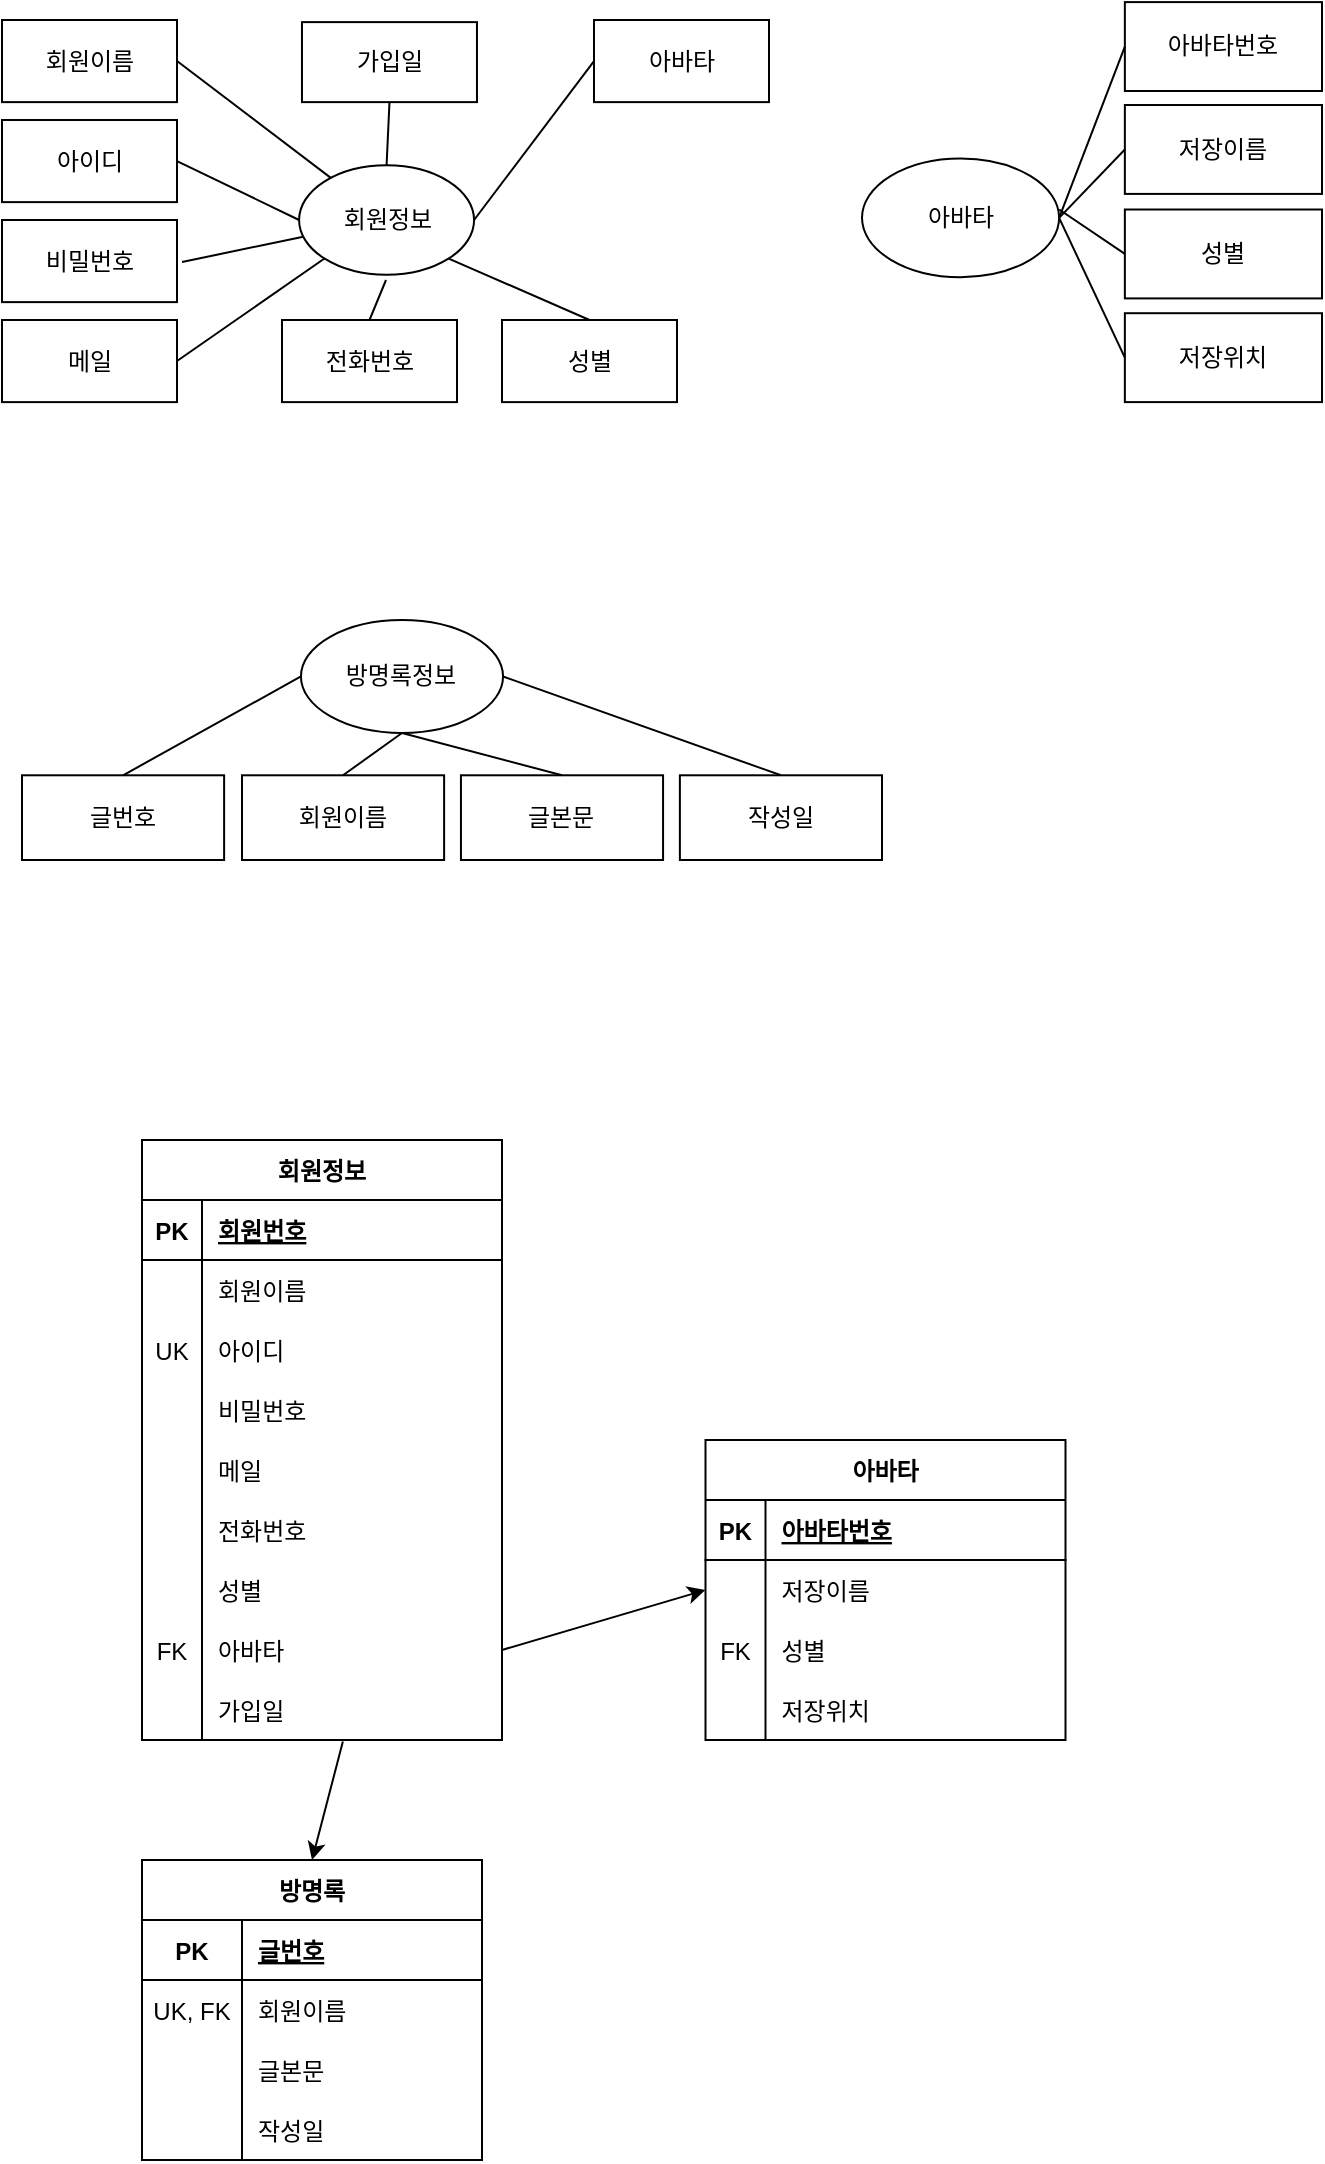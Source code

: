 <mxfile version="17.4.3" type="device"><diagram id="eZOvt6Ljm76jmmRWJFZc" name="Page-1"><mxGraphModel dx="669" dy="963" grid="1" gridSize="10" guides="1" tooltips="1" connect="1" arrows="1" fold="1" page="1" pageScale="1" pageWidth="827" pageHeight="1169" math="0" shadow="0"><root><mxCell id="0"/><mxCell id="1" parent="0"/><mxCell id="ATHvkFgo0lMXOW8yTNnK-32" value="" style="group" vertex="1" connectable="0" parent="1"><mxGeometry x="460" y="41.05" width="230" height="200" as="geometry"/></mxCell><mxCell id="ATHvkFgo0lMXOW8yTNnK-22" value="아바타" style="ellipse;whiteSpace=wrap;html=1;" vertex="1" parent="ATHvkFgo0lMXOW8yTNnK-32"><mxGeometry y="78.257" width="98.571" height="59.259" as="geometry"/></mxCell><mxCell id="ATHvkFgo0lMXOW8yTNnK-24" value="아바타번호" style="rounded=0;whiteSpace=wrap;html=1;" vertex="1" parent="ATHvkFgo0lMXOW8yTNnK-32"><mxGeometry x="131.429" width="98.571" height="44.444" as="geometry"/></mxCell><mxCell id="ATHvkFgo0lMXOW8yTNnK-25" value="저장이름" style="rounded=0;whiteSpace=wrap;html=1;" vertex="1" parent="ATHvkFgo0lMXOW8yTNnK-32"><mxGeometry x="131.429" y="51.459" width="98.571" height="44.444" as="geometry"/></mxCell><mxCell id="ATHvkFgo0lMXOW8yTNnK-26" value="성별" style="rounded=0;whiteSpace=wrap;html=1;" vertex="1" parent="ATHvkFgo0lMXOW8yTNnK-32"><mxGeometry x="131.429" y="103.704" width="98.571" height="44.444" as="geometry"/></mxCell><mxCell id="ATHvkFgo0lMXOW8yTNnK-27" value="저장위치" style="rounded=0;whiteSpace=wrap;html=1;" vertex="1" parent="ATHvkFgo0lMXOW8yTNnK-32"><mxGeometry x="131.429" y="155.556" width="98.571" height="44.444" as="geometry"/></mxCell><mxCell id="ATHvkFgo0lMXOW8yTNnK-28" value="" style="endArrow=none;html=1;rounded=0;exitX=1;exitY=0.5;exitDx=0;exitDy=0;entryX=0;entryY=0.5;entryDx=0;entryDy=0;" edge="1" parent="ATHvkFgo0lMXOW8yTNnK-32" source="ATHvkFgo0lMXOW8yTNnK-22" target="ATHvkFgo0lMXOW8yTNnK-24"><mxGeometry width="50" height="50" relative="1" as="geometry"><mxPoint x="-131.429" y="162.963" as="sourcePoint"/><mxPoint x="-90.357" y="125.926" as="targetPoint"/></mxGeometry></mxCell><mxCell id="ATHvkFgo0lMXOW8yTNnK-29" value="" style="endArrow=none;html=1;rounded=0;entryX=1;entryY=0.5;entryDx=0;entryDy=0;exitX=0;exitY=0.5;exitDx=0;exitDy=0;" edge="1" parent="ATHvkFgo0lMXOW8yTNnK-32" source="ATHvkFgo0lMXOW8yTNnK-25" target="ATHvkFgo0lMXOW8yTNnK-22"><mxGeometry width="50" height="50" relative="1" as="geometry"><mxPoint x="-131.429" y="162.963" as="sourcePoint"/><mxPoint x="-90.357" y="125.926" as="targetPoint"/></mxGeometry></mxCell><mxCell id="ATHvkFgo0lMXOW8yTNnK-30" value="" style="endArrow=none;html=1;rounded=0;exitX=0;exitY=0.5;exitDx=0;exitDy=0;" edge="1" parent="ATHvkFgo0lMXOW8yTNnK-32" source="ATHvkFgo0lMXOW8yTNnK-26"><mxGeometry width="50" height="50" relative="1" as="geometry"><mxPoint x="-131.429" y="162.963" as="sourcePoint"/><mxPoint x="98.571" y="103.704" as="targetPoint"/></mxGeometry></mxCell><mxCell id="ATHvkFgo0lMXOW8yTNnK-31" value="" style="endArrow=none;html=1;rounded=0;exitX=0;exitY=0.5;exitDx=0;exitDy=0;entryX=1;entryY=0.5;entryDx=0;entryDy=0;" edge="1" parent="ATHvkFgo0lMXOW8yTNnK-32" source="ATHvkFgo0lMXOW8yTNnK-27" target="ATHvkFgo0lMXOW8yTNnK-22"><mxGeometry width="50" height="50" relative="1" as="geometry"><mxPoint x="-131.429" y="162.963" as="sourcePoint"/><mxPoint x="106.786" y="111.111" as="targetPoint"/></mxGeometry></mxCell><mxCell id="ATHvkFgo0lMXOW8yTNnK-35" value="" style="group" vertex="1" connectable="0" parent="1"><mxGeometry x="30" y="50.003" width="383.495" height="191.051" as="geometry"/></mxCell><mxCell id="ATHvkFgo0lMXOW8yTNnK-1" value="회원정보" style="ellipse;whiteSpace=wrap;html=1;" vertex="1" parent="ATHvkFgo0lMXOW8yTNnK-35"><mxGeometry x="148.542" y="72.629" width="87.5" height="54.737" as="geometry"/></mxCell><mxCell id="ATHvkFgo0lMXOW8yTNnK-3" value="회원이름" style="rounded=0;whiteSpace=wrap;html=1;" vertex="1" parent="ATHvkFgo0lMXOW8yTNnK-35"><mxGeometry x="0.003" width="87.5" height="41.053" as="geometry"/></mxCell><mxCell id="ATHvkFgo0lMXOW8yTNnK-4" value="아이디" style="rounded=0;whiteSpace=wrap;html=1;" vertex="1" parent="ATHvkFgo0lMXOW8yTNnK-35"><mxGeometry y="50.001" width="87.5" height="41.053" as="geometry"/></mxCell><mxCell id="ATHvkFgo0lMXOW8yTNnK-5" value="비밀번호" style="rounded=0;whiteSpace=wrap;html=1;" vertex="1" parent="ATHvkFgo0lMXOW8yTNnK-35"><mxGeometry y="100.002" width="87.5" height="41.053" as="geometry"/></mxCell><mxCell id="ATHvkFgo0lMXOW8yTNnK-6" value="메일" style="rounded=0;whiteSpace=wrap;html=1;" vertex="1" parent="ATHvkFgo0lMXOW8yTNnK-35"><mxGeometry x="0.003" y="149.995" width="87.5" height="41.053" as="geometry"/></mxCell><mxCell id="ATHvkFgo0lMXOW8yTNnK-7" value="전화번호" style="rounded=0;whiteSpace=wrap;html=1;" vertex="1" parent="ATHvkFgo0lMXOW8yTNnK-35"><mxGeometry x="140.005" y="149.998" width="87.5" height="41.053" as="geometry"/></mxCell><mxCell id="ATHvkFgo0lMXOW8yTNnK-8" value="성별" style="rounded=0;whiteSpace=wrap;html=1;" vertex="1" parent="ATHvkFgo0lMXOW8yTNnK-35"><mxGeometry x="250" y="149.995" width="87.5" height="41.053" as="geometry"/></mxCell><mxCell id="ATHvkFgo0lMXOW8yTNnK-9" value="아바타" style="rounded=0;whiteSpace=wrap;html=1;" vertex="1" parent="ATHvkFgo0lMXOW8yTNnK-35"><mxGeometry x="295.995" y="0.004" width="87.5" height="41.053" as="geometry"/></mxCell><mxCell id="ATHvkFgo0lMXOW8yTNnK-10" value="가입일" style="rounded=0;whiteSpace=wrap;html=1;" vertex="1" parent="ATHvkFgo0lMXOW8yTNnK-35"><mxGeometry x="149.99" y="1.057" width="87.5" height="40" as="geometry"/></mxCell><mxCell id="ATHvkFgo0lMXOW8yTNnK-13" value="" style="endArrow=none;html=1;rounded=0;exitX=1;exitY=0.5;exitDx=0;exitDy=0;" edge="1" parent="ATHvkFgo0lMXOW8yTNnK-35" source="ATHvkFgo0lMXOW8yTNnK-3" target="ATHvkFgo0lMXOW8yTNnK-1"><mxGeometry width="50" height="50" relative="1" as="geometry"><mxPoint x="119.375" y="79.471" as="sourcePoint"/><mxPoint x="155.833" y="45.261" as="targetPoint"/></mxGeometry></mxCell><mxCell id="ATHvkFgo0lMXOW8yTNnK-15" value="" style="endArrow=none;html=1;rounded=0;exitX=1;exitY=0.5;exitDx=0;exitDy=0;entryX=0;entryY=0.5;entryDx=0;entryDy=0;" edge="1" parent="ATHvkFgo0lMXOW8yTNnK-35" source="ATHvkFgo0lMXOW8yTNnK-4" target="ATHvkFgo0lMXOW8yTNnK-1"><mxGeometry width="50" height="50" relative="1" as="geometry"><mxPoint x="119.375" y="79.471" as="sourcePoint"/><mxPoint x="155.833" y="45.261" as="targetPoint"/></mxGeometry></mxCell><mxCell id="ATHvkFgo0lMXOW8yTNnK-16" value="" style="endArrow=none;html=1;rounded=0;" edge="1" parent="ATHvkFgo0lMXOW8yTNnK-35" target="ATHvkFgo0lMXOW8yTNnK-1"><mxGeometry width="50" height="50" relative="1" as="geometry"><mxPoint x="90" y="120.997" as="sourcePoint"/><mxPoint x="155.833" y="45.261" as="targetPoint"/></mxGeometry></mxCell><mxCell id="ATHvkFgo0lMXOW8yTNnK-17" value="" style="endArrow=none;html=1;rounded=0;entryX=0;entryY=1;entryDx=0;entryDy=0;exitX=1;exitY=0.5;exitDx=0;exitDy=0;" edge="1" parent="ATHvkFgo0lMXOW8yTNnK-35" source="ATHvkFgo0lMXOW8yTNnK-6" target="ATHvkFgo0lMXOW8yTNnK-1"><mxGeometry width="50" height="50" relative="1" as="geometry"><mxPoint x="90" y="169.997" as="sourcePoint"/><mxPoint x="155.833" y="45.261" as="targetPoint"/></mxGeometry></mxCell><mxCell id="ATHvkFgo0lMXOW8yTNnK-18" value="" style="endArrow=none;html=1;rounded=0;exitX=0.5;exitY=0;exitDx=0;exitDy=0;" edge="1" parent="ATHvkFgo0lMXOW8yTNnK-35" source="ATHvkFgo0lMXOW8yTNnK-7"><mxGeometry width="50" height="50" relative="1" as="geometry"><mxPoint x="170" y="149.997" as="sourcePoint"/><mxPoint x="192" y="129.997" as="targetPoint"/></mxGeometry></mxCell><mxCell id="ATHvkFgo0lMXOW8yTNnK-19" value="" style="endArrow=none;html=1;rounded=0;exitX=0.5;exitY=0;exitDx=0;exitDy=0;entryX=1;entryY=1;entryDx=0;entryDy=0;" edge="1" parent="ATHvkFgo0lMXOW8yTNnK-35" source="ATHvkFgo0lMXOW8yTNnK-8" target="ATHvkFgo0lMXOW8yTNnK-1"><mxGeometry width="50" height="50" relative="1" as="geometry"><mxPoint x="119.375" y="79.471" as="sourcePoint"/><mxPoint x="230" y="119.997" as="targetPoint"/></mxGeometry></mxCell><mxCell id="ATHvkFgo0lMXOW8yTNnK-20" value="" style="endArrow=none;html=1;rounded=0;exitX=1;exitY=0.5;exitDx=0;exitDy=0;entryX=0;entryY=0.5;entryDx=0;entryDy=0;" edge="1" parent="ATHvkFgo0lMXOW8yTNnK-35" source="ATHvkFgo0lMXOW8yTNnK-1" target="ATHvkFgo0lMXOW8yTNnK-9"><mxGeometry width="50" height="50" relative="1" as="geometry"><mxPoint x="119.375" y="79.471" as="sourcePoint"/><mxPoint x="290" y="92.997" as="targetPoint"/></mxGeometry></mxCell><mxCell id="ATHvkFgo0lMXOW8yTNnK-21" value="" style="endArrow=none;html=1;rounded=0;exitX=0.5;exitY=0;exitDx=0;exitDy=0;entryX=0.5;entryY=1;entryDx=0;entryDy=0;" edge="1" parent="ATHvkFgo0lMXOW8yTNnK-35" source="ATHvkFgo0lMXOW8yTNnK-1" target="ATHvkFgo0lMXOW8yTNnK-10"><mxGeometry width="50" height="50" relative="1" as="geometry"><mxPoint x="119.375" y="79.471" as="sourcePoint"/><mxPoint x="155.833" y="45.261" as="targetPoint"/></mxGeometry></mxCell><mxCell id="ATHvkFgo0lMXOW8yTNnK-56" value="회원정보" style="shape=table;startSize=30;container=1;collapsible=1;childLayout=tableLayout;fixedRows=1;rowLines=0;fontStyle=1;align=center;resizeLast=1;" vertex="1" parent="1"><mxGeometry x="100" y="610" width="180" height="300" as="geometry"/></mxCell><mxCell id="ATHvkFgo0lMXOW8yTNnK-57" value="" style="shape=tableRow;horizontal=0;startSize=0;swimlaneHead=0;swimlaneBody=0;fillColor=none;collapsible=0;dropTarget=0;points=[[0,0.5],[1,0.5]];portConstraint=eastwest;top=0;left=0;right=0;bottom=1;" vertex="1" parent="ATHvkFgo0lMXOW8yTNnK-56"><mxGeometry y="30" width="180" height="30" as="geometry"/></mxCell><mxCell id="ATHvkFgo0lMXOW8yTNnK-58" value="PK" style="shape=partialRectangle;connectable=0;fillColor=none;top=0;left=0;bottom=0;right=0;fontStyle=1;overflow=hidden;" vertex="1" parent="ATHvkFgo0lMXOW8yTNnK-57"><mxGeometry width="30" height="30" as="geometry"><mxRectangle width="30" height="30" as="alternateBounds"/></mxGeometry></mxCell><mxCell id="ATHvkFgo0lMXOW8yTNnK-59" value="회원번호" style="shape=partialRectangle;connectable=0;fillColor=none;top=0;left=0;bottom=0;right=0;align=left;spacingLeft=6;fontStyle=5;overflow=hidden;" vertex="1" parent="ATHvkFgo0lMXOW8yTNnK-57"><mxGeometry x="30" width="150" height="30" as="geometry"><mxRectangle width="150" height="30" as="alternateBounds"/></mxGeometry></mxCell><mxCell id="ATHvkFgo0lMXOW8yTNnK-60" value="" style="shape=tableRow;horizontal=0;startSize=0;swimlaneHead=0;swimlaneBody=0;fillColor=none;collapsible=0;dropTarget=0;points=[[0,0.5],[1,0.5]];portConstraint=eastwest;top=0;left=0;right=0;bottom=0;" vertex="1" parent="ATHvkFgo0lMXOW8yTNnK-56"><mxGeometry y="60" width="180" height="30" as="geometry"/></mxCell><mxCell id="ATHvkFgo0lMXOW8yTNnK-61" value="" style="shape=partialRectangle;connectable=0;fillColor=none;top=0;left=0;bottom=0;right=0;editable=1;overflow=hidden;" vertex="1" parent="ATHvkFgo0lMXOW8yTNnK-60"><mxGeometry width="30" height="30" as="geometry"><mxRectangle width="30" height="30" as="alternateBounds"/></mxGeometry></mxCell><mxCell id="ATHvkFgo0lMXOW8yTNnK-62" value="회원이름" style="shape=partialRectangle;connectable=0;fillColor=none;top=0;left=0;bottom=0;right=0;align=left;spacingLeft=6;overflow=hidden;" vertex="1" parent="ATHvkFgo0lMXOW8yTNnK-60"><mxGeometry x="30" width="150" height="30" as="geometry"><mxRectangle width="150" height="30" as="alternateBounds"/></mxGeometry></mxCell><mxCell id="ATHvkFgo0lMXOW8yTNnK-81" value="" style="shape=tableRow;horizontal=0;startSize=0;swimlaneHead=0;swimlaneBody=0;fillColor=none;collapsible=0;dropTarget=0;points=[[0,0.5],[1,0.5]];portConstraint=eastwest;top=0;left=0;right=0;bottom=0;" vertex="1" parent="ATHvkFgo0lMXOW8yTNnK-56"><mxGeometry y="90" width="180" height="30" as="geometry"/></mxCell><mxCell id="ATHvkFgo0lMXOW8yTNnK-82" value="UK" style="shape=partialRectangle;connectable=0;fillColor=none;top=0;left=0;bottom=0;right=0;editable=1;overflow=hidden;" vertex="1" parent="ATHvkFgo0lMXOW8yTNnK-81"><mxGeometry width="30" height="30" as="geometry"><mxRectangle width="30" height="30" as="alternateBounds"/></mxGeometry></mxCell><mxCell id="ATHvkFgo0lMXOW8yTNnK-83" value="아이디" style="shape=partialRectangle;connectable=0;fillColor=none;top=0;left=0;bottom=0;right=0;align=left;spacingLeft=6;overflow=hidden;" vertex="1" parent="ATHvkFgo0lMXOW8yTNnK-81"><mxGeometry x="30" width="150" height="30" as="geometry"><mxRectangle width="150" height="30" as="alternateBounds"/></mxGeometry></mxCell><mxCell id="ATHvkFgo0lMXOW8yTNnK-63" value="" style="shape=tableRow;horizontal=0;startSize=0;swimlaneHead=0;swimlaneBody=0;fillColor=none;collapsible=0;dropTarget=0;points=[[0,0.5],[1,0.5]];portConstraint=eastwest;top=0;left=0;right=0;bottom=0;" vertex="1" parent="ATHvkFgo0lMXOW8yTNnK-56"><mxGeometry y="120" width="180" height="30" as="geometry"/></mxCell><mxCell id="ATHvkFgo0lMXOW8yTNnK-64" value="" style="shape=partialRectangle;connectable=0;fillColor=none;top=0;left=0;bottom=0;right=0;editable=1;overflow=hidden;" vertex="1" parent="ATHvkFgo0lMXOW8yTNnK-63"><mxGeometry width="30" height="30" as="geometry"><mxRectangle width="30" height="30" as="alternateBounds"/></mxGeometry></mxCell><mxCell id="ATHvkFgo0lMXOW8yTNnK-65" value="비밀번호" style="shape=partialRectangle;connectable=0;fillColor=none;top=0;left=0;bottom=0;right=0;align=left;spacingLeft=6;overflow=hidden;" vertex="1" parent="ATHvkFgo0lMXOW8yTNnK-63"><mxGeometry x="30" width="150" height="30" as="geometry"><mxRectangle width="150" height="30" as="alternateBounds"/></mxGeometry></mxCell><mxCell id="ATHvkFgo0lMXOW8yTNnK-66" value="" style="shape=tableRow;horizontal=0;startSize=0;swimlaneHead=0;swimlaneBody=0;fillColor=none;collapsible=0;dropTarget=0;points=[[0,0.5],[1,0.5]];portConstraint=eastwest;top=0;left=0;right=0;bottom=0;" vertex="1" parent="ATHvkFgo0lMXOW8yTNnK-56"><mxGeometry y="150" width="180" height="30" as="geometry"/></mxCell><mxCell id="ATHvkFgo0lMXOW8yTNnK-67" value="" style="shape=partialRectangle;connectable=0;fillColor=none;top=0;left=0;bottom=0;right=0;editable=1;overflow=hidden;" vertex="1" parent="ATHvkFgo0lMXOW8yTNnK-66"><mxGeometry width="30" height="30" as="geometry"><mxRectangle width="30" height="30" as="alternateBounds"/></mxGeometry></mxCell><mxCell id="ATHvkFgo0lMXOW8yTNnK-68" value="메일  " style="shape=partialRectangle;connectable=0;fillColor=none;top=0;left=0;bottom=0;right=0;align=left;spacingLeft=6;overflow=hidden;" vertex="1" parent="ATHvkFgo0lMXOW8yTNnK-66"><mxGeometry x="30" width="150" height="30" as="geometry"><mxRectangle width="150" height="30" as="alternateBounds"/></mxGeometry></mxCell><mxCell id="ATHvkFgo0lMXOW8yTNnK-69" value="" style="shape=tableRow;horizontal=0;startSize=0;swimlaneHead=0;swimlaneBody=0;fillColor=none;collapsible=0;dropTarget=0;points=[[0,0.5],[1,0.5]];portConstraint=eastwest;top=0;left=0;right=0;bottom=0;" vertex="1" parent="ATHvkFgo0lMXOW8yTNnK-56"><mxGeometry y="180" width="180" height="30" as="geometry"/></mxCell><mxCell id="ATHvkFgo0lMXOW8yTNnK-70" value="" style="shape=partialRectangle;connectable=0;fillColor=none;top=0;left=0;bottom=0;right=0;editable=1;overflow=hidden;" vertex="1" parent="ATHvkFgo0lMXOW8yTNnK-69"><mxGeometry width="30" height="30" as="geometry"><mxRectangle width="30" height="30" as="alternateBounds"/></mxGeometry></mxCell><mxCell id="ATHvkFgo0lMXOW8yTNnK-71" value="전화번호" style="shape=partialRectangle;connectable=0;fillColor=none;top=0;left=0;bottom=0;right=0;align=left;spacingLeft=6;overflow=hidden;" vertex="1" parent="ATHvkFgo0lMXOW8yTNnK-69"><mxGeometry x="30" width="150" height="30" as="geometry"><mxRectangle width="150" height="30" as="alternateBounds"/></mxGeometry></mxCell><mxCell id="ATHvkFgo0lMXOW8yTNnK-72" value="" style="shape=tableRow;horizontal=0;startSize=0;swimlaneHead=0;swimlaneBody=0;fillColor=none;collapsible=0;dropTarget=0;points=[[0,0.5],[1,0.5]];portConstraint=eastwest;top=0;left=0;right=0;bottom=0;" vertex="1" parent="ATHvkFgo0lMXOW8yTNnK-56"><mxGeometry y="210" width="180" height="30" as="geometry"/></mxCell><mxCell id="ATHvkFgo0lMXOW8yTNnK-73" value="" style="shape=partialRectangle;connectable=0;fillColor=none;top=0;left=0;bottom=0;right=0;editable=1;overflow=hidden;" vertex="1" parent="ATHvkFgo0lMXOW8yTNnK-72"><mxGeometry width="30" height="30" as="geometry"><mxRectangle width="30" height="30" as="alternateBounds"/></mxGeometry></mxCell><mxCell id="ATHvkFgo0lMXOW8yTNnK-74" value="성별" style="shape=partialRectangle;connectable=0;fillColor=none;top=0;left=0;bottom=0;right=0;align=left;spacingLeft=6;overflow=hidden;" vertex="1" parent="ATHvkFgo0lMXOW8yTNnK-72"><mxGeometry x="30" width="150" height="30" as="geometry"><mxRectangle width="150" height="30" as="alternateBounds"/></mxGeometry></mxCell><mxCell id="ATHvkFgo0lMXOW8yTNnK-75" value="" style="shape=tableRow;horizontal=0;startSize=0;swimlaneHead=0;swimlaneBody=0;fillColor=none;collapsible=0;dropTarget=0;points=[[0,0.5],[1,0.5]];portConstraint=eastwest;top=0;left=0;right=0;bottom=0;" vertex="1" parent="ATHvkFgo0lMXOW8yTNnK-56"><mxGeometry y="240" width="180" height="30" as="geometry"/></mxCell><mxCell id="ATHvkFgo0lMXOW8yTNnK-76" value="FK" style="shape=partialRectangle;connectable=0;fillColor=none;top=0;left=0;bottom=0;right=0;editable=1;overflow=hidden;" vertex="1" parent="ATHvkFgo0lMXOW8yTNnK-75"><mxGeometry width="30" height="30" as="geometry"><mxRectangle width="30" height="30" as="alternateBounds"/></mxGeometry></mxCell><mxCell id="ATHvkFgo0lMXOW8yTNnK-77" value="아바타" style="shape=partialRectangle;connectable=0;fillColor=none;top=0;left=0;bottom=0;right=0;align=left;spacingLeft=6;overflow=hidden;" vertex="1" parent="ATHvkFgo0lMXOW8yTNnK-75"><mxGeometry x="30" width="150" height="30" as="geometry"><mxRectangle width="150" height="30" as="alternateBounds"/></mxGeometry></mxCell><mxCell id="ATHvkFgo0lMXOW8yTNnK-78" value="" style="shape=tableRow;horizontal=0;startSize=0;swimlaneHead=0;swimlaneBody=0;fillColor=none;collapsible=0;dropTarget=0;points=[[0,0.5],[1,0.5]];portConstraint=eastwest;top=0;left=0;right=0;bottom=0;" vertex="1" parent="ATHvkFgo0lMXOW8yTNnK-56"><mxGeometry y="270" width="180" height="30" as="geometry"/></mxCell><mxCell id="ATHvkFgo0lMXOW8yTNnK-79" value="" style="shape=partialRectangle;connectable=0;fillColor=none;top=0;left=0;bottom=0;right=0;editable=1;overflow=hidden;" vertex="1" parent="ATHvkFgo0lMXOW8yTNnK-78"><mxGeometry width="30" height="30" as="geometry"><mxRectangle width="30" height="30" as="alternateBounds"/></mxGeometry></mxCell><mxCell id="ATHvkFgo0lMXOW8yTNnK-80" value="가입일" style="shape=partialRectangle;connectable=0;fillColor=none;top=0;left=0;bottom=0;right=0;align=left;spacingLeft=6;overflow=hidden;" vertex="1" parent="ATHvkFgo0lMXOW8yTNnK-78"><mxGeometry x="30" width="150" height="30" as="geometry"><mxRectangle width="150" height="30" as="alternateBounds"/></mxGeometry></mxCell><mxCell id="ATHvkFgo0lMXOW8yTNnK-84" value="아바타" style="shape=table;startSize=30;container=1;collapsible=1;childLayout=tableLayout;fixedRows=1;rowLines=0;fontStyle=1;align=center;resizeLast=1;" vertex="1" parent="1"><mxGeometry x="381.75" y="760" width="180" height="150" as="geometry"/></mxCell><mxCell id="ATHvkFgo0lMXOW8yTNnK-85" value="" style="shape=tableRow;horizontal=0;startSize=0;swimlaneHead=0;swimlaneBody=0;fillColor=none;collapsible=0;dropTarget=0;points=[[0,0.5],[1,0.5]];portConstraint=eastwest;top=0;left=0;right=0;bottom=1;" vertex="1" parent="ATHvkFgo0lMXOW8yTNnK-84"><mxGeometry y="30" width="180" height="30" as="geometry"/></mxCell><mxCell id="ATHvkFgo0lMXOW8yTNnK-86" value="PK" style="shape=partialRectangle;connectable=0;fillColor=none;top=0;left=0;bottom=0;right=0;fontStyle=1;overflow=hidden;" vertex="1" parent="ATHvkFgo0lMXOW8yTNnK-85"><mxGeometry width="30" height="30" as="geometry"><mxRectangle width="30" height="30" as="alternateBounds"/></mxGeometry></mxCell><mxCell id="ATHvkFgo0lMXOW8yTNnK-87" value="아바타번호" style="shape=partialRectangle;connectable=0;fillColor=none;top=0;left=0;bottom=0;right=0;align=left;spacingLeft=6;fontStyle=5;overflow=hidden;" vertex="1" parent="ATHvkFgo0lMXOW8yTNnK-85"><mxGeometry x="30" width="150" height="30" as="geometry"><mxRectangle width="150" height="30" as="alternateBounds"/></mxGeometry></mxCell><mxCell id="ATHvkFgo0lMXOW8yTNnK-88" value="" style="shape=tableRow;horizontal=0;startSize=0;swimlaneHead=0;swimlaneBody=0;fillColor=none;collapsible=0;dropTarget=0;points=[[0,0.5],[1,0.5]];portConstraint=eastwest;top=0;left=0;right=0;bottom=0;" vertex="1" parent="ATHvkFgo0lMXOW8yTNnK-84"><mxGeometry y="60" width="180" height="30" as="geometry"/></mxCell><mxCell id="ATHvkFgo0lMXOW8yTNnK-89" value="" style="shape=partialRectangle;connectable=0;fillColor=none;top=0;left=0;bottom=0;right=0;editable=1;overflow=hidden;" vertex="1" parent="ATHvkFgo0lMXOW8yTNnK-88"><mxGeometry width="30" height="30" as="geometry"><mxRectangle width="30" height="30" as="alternateBounds"/></mxGeometry></mxCell><mxCell id="ATHvkFgo0lMXOW8yTNnK-90" value="저장이름" style="shape=partialRectangle;connectable=0;fillColor=none;top=0;left=0;bottom=0;right=0;align=left;spacingLeft=6;overflow=hidden;" vertex="1" parent="ATHvkFgo0lMXOW8yTNnK-88"><mxGeometry x="30" width="150" height="30" as="geometry"><mxRectangle width="150" height="30" as="alternateBounds"/></mxGeometry></mxCell><mxCell id="ATHvkFgo0lMXOW8yTNnK-91" value="" style="shape=tableRow;horizontal=0;startSize=0;swimlaneHead=0;swimlaneBody=0;fillColor=none;collapsible=0;dropTarget=0;points=[[0,0.5],[1,0.5]];portConstraint=eastwest;top=0;left=0;right=0;bottom=0;" vertex="1" parent="ATHvkFgo0lMXOW8yTNnK-84"><mxGeometry y="90" width="180" height="30" as="geometry"/></mxCell><mxCell id="ATHvkFgo0lMXOW8yTNnK-92" value="FK" style="shape=partialRectangle;connectable=0;fillColor=none;top=0;left=0;bottom=0;right=0;editable=1;overflow=hidden;" vertex="1" parent="ATHvkFgo0lMXOW8yTNnK-91"><mxGeometry width="30" height="30" as="geometry"><mxRectangle width="30" height="30" as="alternateBounds"/></mxGeometry></mxCell><mxCell id="ATHvkFgo0lMXOW8yTNnK-93" value="성별" style="shape=partialRectangle;connectable=0;fillColor=none;top=0;left=0;bottom=0;right=0;align=left;spacingLeft=6;overflow=hidden;" vertex="1" parent="ATHvkFgo0lMXOW8yTNnK-91"><mxGeometry x="30" width="150" height="30" as="geometry"><mxRectangle width="150" height="30" as="alternateBounds"/></mxGeometry></mxCell><mxCell id="ATHvkFgo0lMXOW8yTNnK-94" value="" style="shape=tableRow;horizontal=0;startSize=0;swimlaneHead=0;swimlaneBody=0;fillColor=none;collapsible=0;dropTarget=0;points=[[0,0.5],[1,0.5]];portConstraint=eastwest;top=0;left=0;right=0;bottom=0;" vertex="1" parent="ATHvkFgo0lMXOW8yTNnK-84"><mxGeometry y="120" width="180" height="30" as="geometry"/></mxCell><mxCell id="ATHvkFgo0lMXOW8yTNnK-95" value="" style="shape=partialRectangle;connectable=0;fillColor=none;top=0;left=0;bottom=0;right=0;editable=1;overflow=hidden;" vertex="1" parent="ATHvkFgo0lMXOW8yTNnK-94"><mxGeometry width="30" height="30" as="geometry"><mxRectangle width="30" height="30" as="alternateBounds"/></mxGeometry></mxCell><mxCell id="ATHvkFgo0lMXOW8yTNnK-96" value="저장위치" style="shape=partialRectangle;connectable=0;fillColor=none;top=0;left=0;bottom=0;right=0;align=left;spacingLeft=6;overflow=hidden;" vertex="1" parent="ATHvkFgo0lMXOW8yTNnK-94"><mxGeometry x="30" width="150" height="30" as="geometry"><mxRectangle width="150" height="30" as="alternateBounds"/></mxGeometry></mxCell><mxCell id="ATHvkFgo0lMXOW8yTNnK-97" value="방명록" style="shape=table;startSize=30;container=1;collapsible=1;childLayout=tableLayout;fixedRows=1;rowLines=0;fontStyle=1;align=center;resizeLast=1;" vertex="1" parent="1"><mxGeometry x="100" y="970" width="170" height="150" as="geometry"/></mxCell><mxCell id="ATHvkFgo0lMXOW8yTNnK-98" value="" style="shape=tableRow;horizontal=0;startSize=0;swimlaneHead=0;swimlaneBody=0;fillColor=none;collapsible=0;dropTarget=0;points=[[0,0.5],[1,0.5]];portConstraint=eastwest;top=0;left=0;right=0;bottom=1;" vertex="1" parent="ATHvkFgo0lMXOW8yTNnK-97"><mxGeometry y="30" width="170" height="30" as="geometry"/></mxCell><mxCell id="ATHvkFgo0lMXOW8yTNnK-99" value="PK" style="shape=partialRectangle;connectable=0;fillColor=none;top=0;left=0;bottom=0;right=0;fontStyle=1;overflow=hidden;" vertex="1" parent="ATHvkFgo0lMXOW8yTNnK-98"><mxGeometry width="50" height="30" as="geometry"><mxRectangle width="50" height="30" as="alternateBounds"/></mxGeometry></mxCell><mxCell id="ATHvkFgo0lMXOW8yTNnK-100" value="글번호" style="shape=partialRectangle;connectable=0;fillColor=none;top=0;left=0;bottom=0;right=0;align=left;spacingLeft=6;fontStyle=5;overflow=hidden;" vertex="1" parent="ATHvkFgo0lMXOW8yTNnK-98"><mxGeometry x="50" width="120" height="30" as="geometry"><mxRectangle width="120" height="30" as="alternateBounds"/></mxGeometry></mxCell><mxCell id="ATHvkFgo0lMXOW8yTNnK-101" value="" style="shape=tableRow;horizontal=0;startSize=0;swimlaneHead=0;swimlaneBody=0;fillColor=none;collapsible=0;dropTarget=0;points=[[0,0.5],[1,0.5]];portConstraint=eastwest;top=0;left=0;right=0;bottom=0;" vertex="1" parent="ATHvkFgo0lMXOW8yTNnK-97"><mxGeometry y="60" width="170" height="30" as="geometry"/></mxCell><mxCell id="ATHvkFgo0lMXOW8yTNnK-102" value="UK, FK" style="shape=partialRectangle;connectable=0;fillColor=none;top=0;left=0;bottom=0;right=0;editable=1;overflow=hidden;" vertex="1" parent="ATHvkFgo0lMXOW8yTNnK-101"><mxGeometry width="50" height="30" as="geometry"><mxRectangle width="50" height="30" as="alternateBounds"/></mxGeometry></mxCell><mxCell id="ATHvkFgo0lMXOW8yTNnK-103" value="회원이름" style="shape=partialRectangle;connectable=0;fillColor=none;top=0;left=0;bottom=0;right=0;align=left;spacingLeft=6;overflow=hidden;" vertex="1" parent="ATHvkFgo0lMXOW8yTNnK-101"><mxGeometry x="50" width="120" height="30" as="geometry"><mxRectangle width="120" height="30" as="alternateBounds"/></mxGeometry></mxCell><mxCell id="ATHvkFgo0lMXOW8yTNnK-104" value="" style="shape=tableRow;horizontal=0;startSize=0;swimlaneHead=0;swimlaneBody=0;fillColor=none;collapsible=0;dropTarget=0;points=[[0,0.5],[1,0.5]];portConstraint=eastwest;top=0;left=0;right=0;bottom=0;" vertex="1" parent="ATHvkFgo0lMXOW8yTNnK-97"><mxGeometry y="90" width="170" height="30" as="geometry"/></mxCell><mxCell id="ATHvkFgo0lMXOW8yTNnK-105" value="" style="shape=partialRectangle;connectable=0;fillColor=none;top=0;left=0;bottom=0;right=0;editable=1;overflow=hidden;" vertex="1" parent="ATHvkFgo0lMXOW8yTNnK-104"><mxGeometry width="50" height="30" as="geometry"><mxRectangle width="50" height="30" as="alternateBounds"/></mxGeometry></mxCell><mxCell id="ATHvkFgo0lMXOW8yTNnK-106" value="글본문" style="shape=partialRectangle;connectable=0;fillColor=none;top=0;left=0;bottom=0;right=0;align=left;spacingLeft=6;overflow=hidden;" vertex="1" parent="ATHvkFgo0lMXOW8yTNnK-104"><mxGeometry x="50" width="120" height="30" as="geometry"><mxRectangle width="120" height="30" as="alternateBounds"/></mxGeometry></mxCell><mxCell id="ATHvkFgo0lMXOW8yTNnK-107" value="" style="shape=tableRow;horizontal=0;startSize=0;swimlaneHead=0;swimlaneBody=0;fillColor=none;collapsible=0;dropTarget=0;points=[[0,0.5],[1,0.5]];portConstraint=eastwest;top=0;left=0;right=0;bottom=0;" vertex="1" parent="ATHvkFgo0lMXOW8yTNnK-97"><mxGeometry y="120" width="170" height="30" as="geometry"/></mxCell><mxCell id="ATHvkFgo0lMXOW8yTNnK-108" value="" style="shape=partialRectangle;connectable=0;fillColor=none;top=0;left=0;bottom=0;right=0;editable=1;overflow=hidden;" vertex="1" parent="ATHvkFgo0lMXOW8yTNnK-107"><mxGeometry width="50" height="30" as="geometry"><mxRectangle width="50" height="30" as="alternateBounds"/></mxGeometry></mxCell><mxCell id="ATHvkFgo0lMXOW8yTNnK-109" value="작성일" style="shape=partialRectangle;connectable=0;fillColor=none;top=0;left=0;bottom=0;right=0;align=left;spacingLeft=6;overflow=hidden;" vertex="1" parent="ATHvkFgo0lMXOW8yTNnK-107"><mxGeometry x="50" width="120" height="30" as="geometry"><mxRectangle width="120" height="30" as="alternateBounds"/></mxGeometry></mxCell><mxCell id="ATHvkFgo0lMXOW8yTNnK-113" value="" style="group" vertex="1" connectable="0" parent="1"><mxGeometry x="40" y="350" width="430" height="120" as="geometry"/></mxCell><mxCell id="ATHvkFgo0lMXOW8yTNnK-36" value="회원이름" style="rounded=0;whiteSpace=wrap;html=1;" vertex="1" parent="ATHvkFgo0lMXOW8yTNnK-113"><mxGeometry x="110" y="77.647" width="101.053" height="42.353" as="geometry"/></mxCell><mxCell id="ATHvkFgo0lMXOW8yTNnK-38" value="글본문" style="rounded=0;whiteSpace=wrap;html=1;" vertex="1" parent="ATHvkFgo0lMXOW8yTNnK-113"><mxGeometry x="219.474" y="77.647" width="101.053" height="42.353" as="geometry"/></mxCell><mxCell id="ATHvkFgo0lMXOW8yTNnK-39" value="작성일" style="rounded=0;whiteSpace=wrap;html=1;" vertex="1" parent="ATHvkFgo0lMXOW8yTNnK-113"><mxGeometry x="328.947" y="77.647" width="101.053" height="42.353" as="geometry"/></mxCell><mxCell id="ATHvkFgo0lMXOW8yTNnK-40" value="" style="endArrow=none;html=1;rounded=0;exitX=0.5;exitY=0;exitDx=0;exitDy=0;entryX=0.5;entryY=1;entryDx=0;entryDy=0;" edge="1" parent="ATHvkFgo0lMXOW8yTNnK-113" source="ATHvkFgo0lMXOW8yTNnK-36" target="ATHvkFgo0lMXOW8yTNnK-37"><mxGeometry width="50" height="50" relative="1" as="geometry"><mxPoint x="282.803" y="56.471" as="sourcePoint"/><mxPoint x="324.908" y="21.176" as="targetPoint"/></mxGeometry></mxCell><mxCell id="ATHvkFgo0lMXOW8yTNnK-41" value="" style="endArrow=none;html=1;rounded=0;exitX=0.5;exitY=0;exitDx=0;exitDy=0;entryX=0.5;entryY=1;entryDx=0;entryDy=0;" edge="1" parent="ATHvkFgo0lMXOW8yTNnK-113" source="ATHvkFgo0lMXOW8yTNnK-38" target="ATHvkFgo0lMXOW8yTNnK-37"><mxGeometry width="50" height="50" relative="1" as="geometry"><mxPoint x="282.803" y="56.471" as="sourcePoint"/><mxPoint x="324.908" y="21.176" as="targetPoint"/></mxGeometry></mxCell><mxCell id="ATHvkFgo0lMXOW8yTNnK-42" value="" style="endArrow=none;html=1;rounded=0;exitX=0.5;exitY=0;exitDx=0;exitDy=0;entryX=1;entryY=0.5;entryDx=0;entryDy=0;" edge="1" parent="ATHvkFgo0lMXOW8yTNnK-113" source="ATHvkFgo0lMXOW8yTNnK-39" target="ATHvkFgo0lMXOW8yTNnK-37"><mxGeometry width="50" height="50" relative="1" as="geometry"><mxPoint x="282.803" y="56.471" as="sourcePoint"/><mxPoint x="324.908" y="21.176" as="targetPoint"/></mxGeometry></mxCell><mxCell id="ATHvkFgo0lMXOW8yTNnK-37" value="방명록정보" style="ellipse;whiteSpace=wrap;html=1;" vertex="1" parent="ATHvkFgo0lMXOW8yTNnK-113"><mxGeometry x="139.474" width="101.053" height="56.471" as="geometry"/></mxCell><mxCell id="ATHvkFgo0lMXOW8yTNnK-111" value="글번호" style="rounded=0;whiteSpace=wrap;html=1;" vertex="1" parent="ATHvkFgo0lMXOW8yTNnK-113"><mxGeometry y="77.647" width="101.053" height="42.353" as="geometry"/></mxCell><mxCell id="ATHvkFgo0lMXOW8yTNnK-112" value="" style="endArrow=none;html=1;rounded=0;exitX=0;exitY=0.5;exitDx=0;exitDy=0;entryX=0.5;entryY=0;entryDx=0;entryDy=0;" edge="1" parent="ATHvkFgo0lMXOW8yTNnK-113" source="ATHvkFgo0lMXOW8yTNnK-37" target="ATHvkFgo0lMXOW8yTNnK-111"><mxGeometry width="50" height="50" relative="1" as="geometry"><mxPoint x="280" y="30" as="sourcePoint"/><mxPoint x="330" y="-20" as="targetPoint"/></mxGeometry></mxCell><mxCell id="ATHvkFgo0lMXOW8yTNnK-114" value="" style="endArrow=classic;html=1;rounded=0;exitX=1;exitY=0.5;exitDx=0;exitDy=0;entryX=0;entryY=0.5;entryDx=0;entryDy=0;" edge="1" parent="1" source="ATHvkFgo0lMXOW8yTNnK-75" target="ATHvkFgo0lMXOW8yTNnK-88"><mxGeometry width="50" height="50" relative="1" as="geometry"><mxPoint x="320" y="810" as="sourcePoint"/><mxPoint x="370" y="760" as="targetPoint"/></mxGeometry></mxCell><mxCell id="ATHvkFgo0lMXOW8yTNnK-115" value="" style="endArrow=classic;html=1;rounded=0;exitX=0.558;exitY=1.027;exitDx=0;exitDy=0;exitPerimeter=0;entryX=0.5;entryY=0;entryDx=0;entryDy=0;" edge="1" parent="1" source="ATHvkFgo0lMXOW8yTNnK-78" target="ATHvkFgo0lMXOW8yTNnK-97"><mxGeometry width="50" height="50" relative="1" as="geometry"><mxPoint x="320" y="810" as="sourcePoint"/><mxPoint x="370" y="760" as="targetPoint"/></mxGeometry></mxCell></root></mxGraphModel></diagram></mxfile>